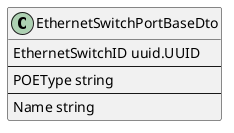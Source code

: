 @startuml EthernetSwitchPortBaseDto

class EthernetSwitchPortBaseDto {
    EthernetSwitchID uuid.UUID
    --
    POEType string
    --
    Name string
}

@enduml
